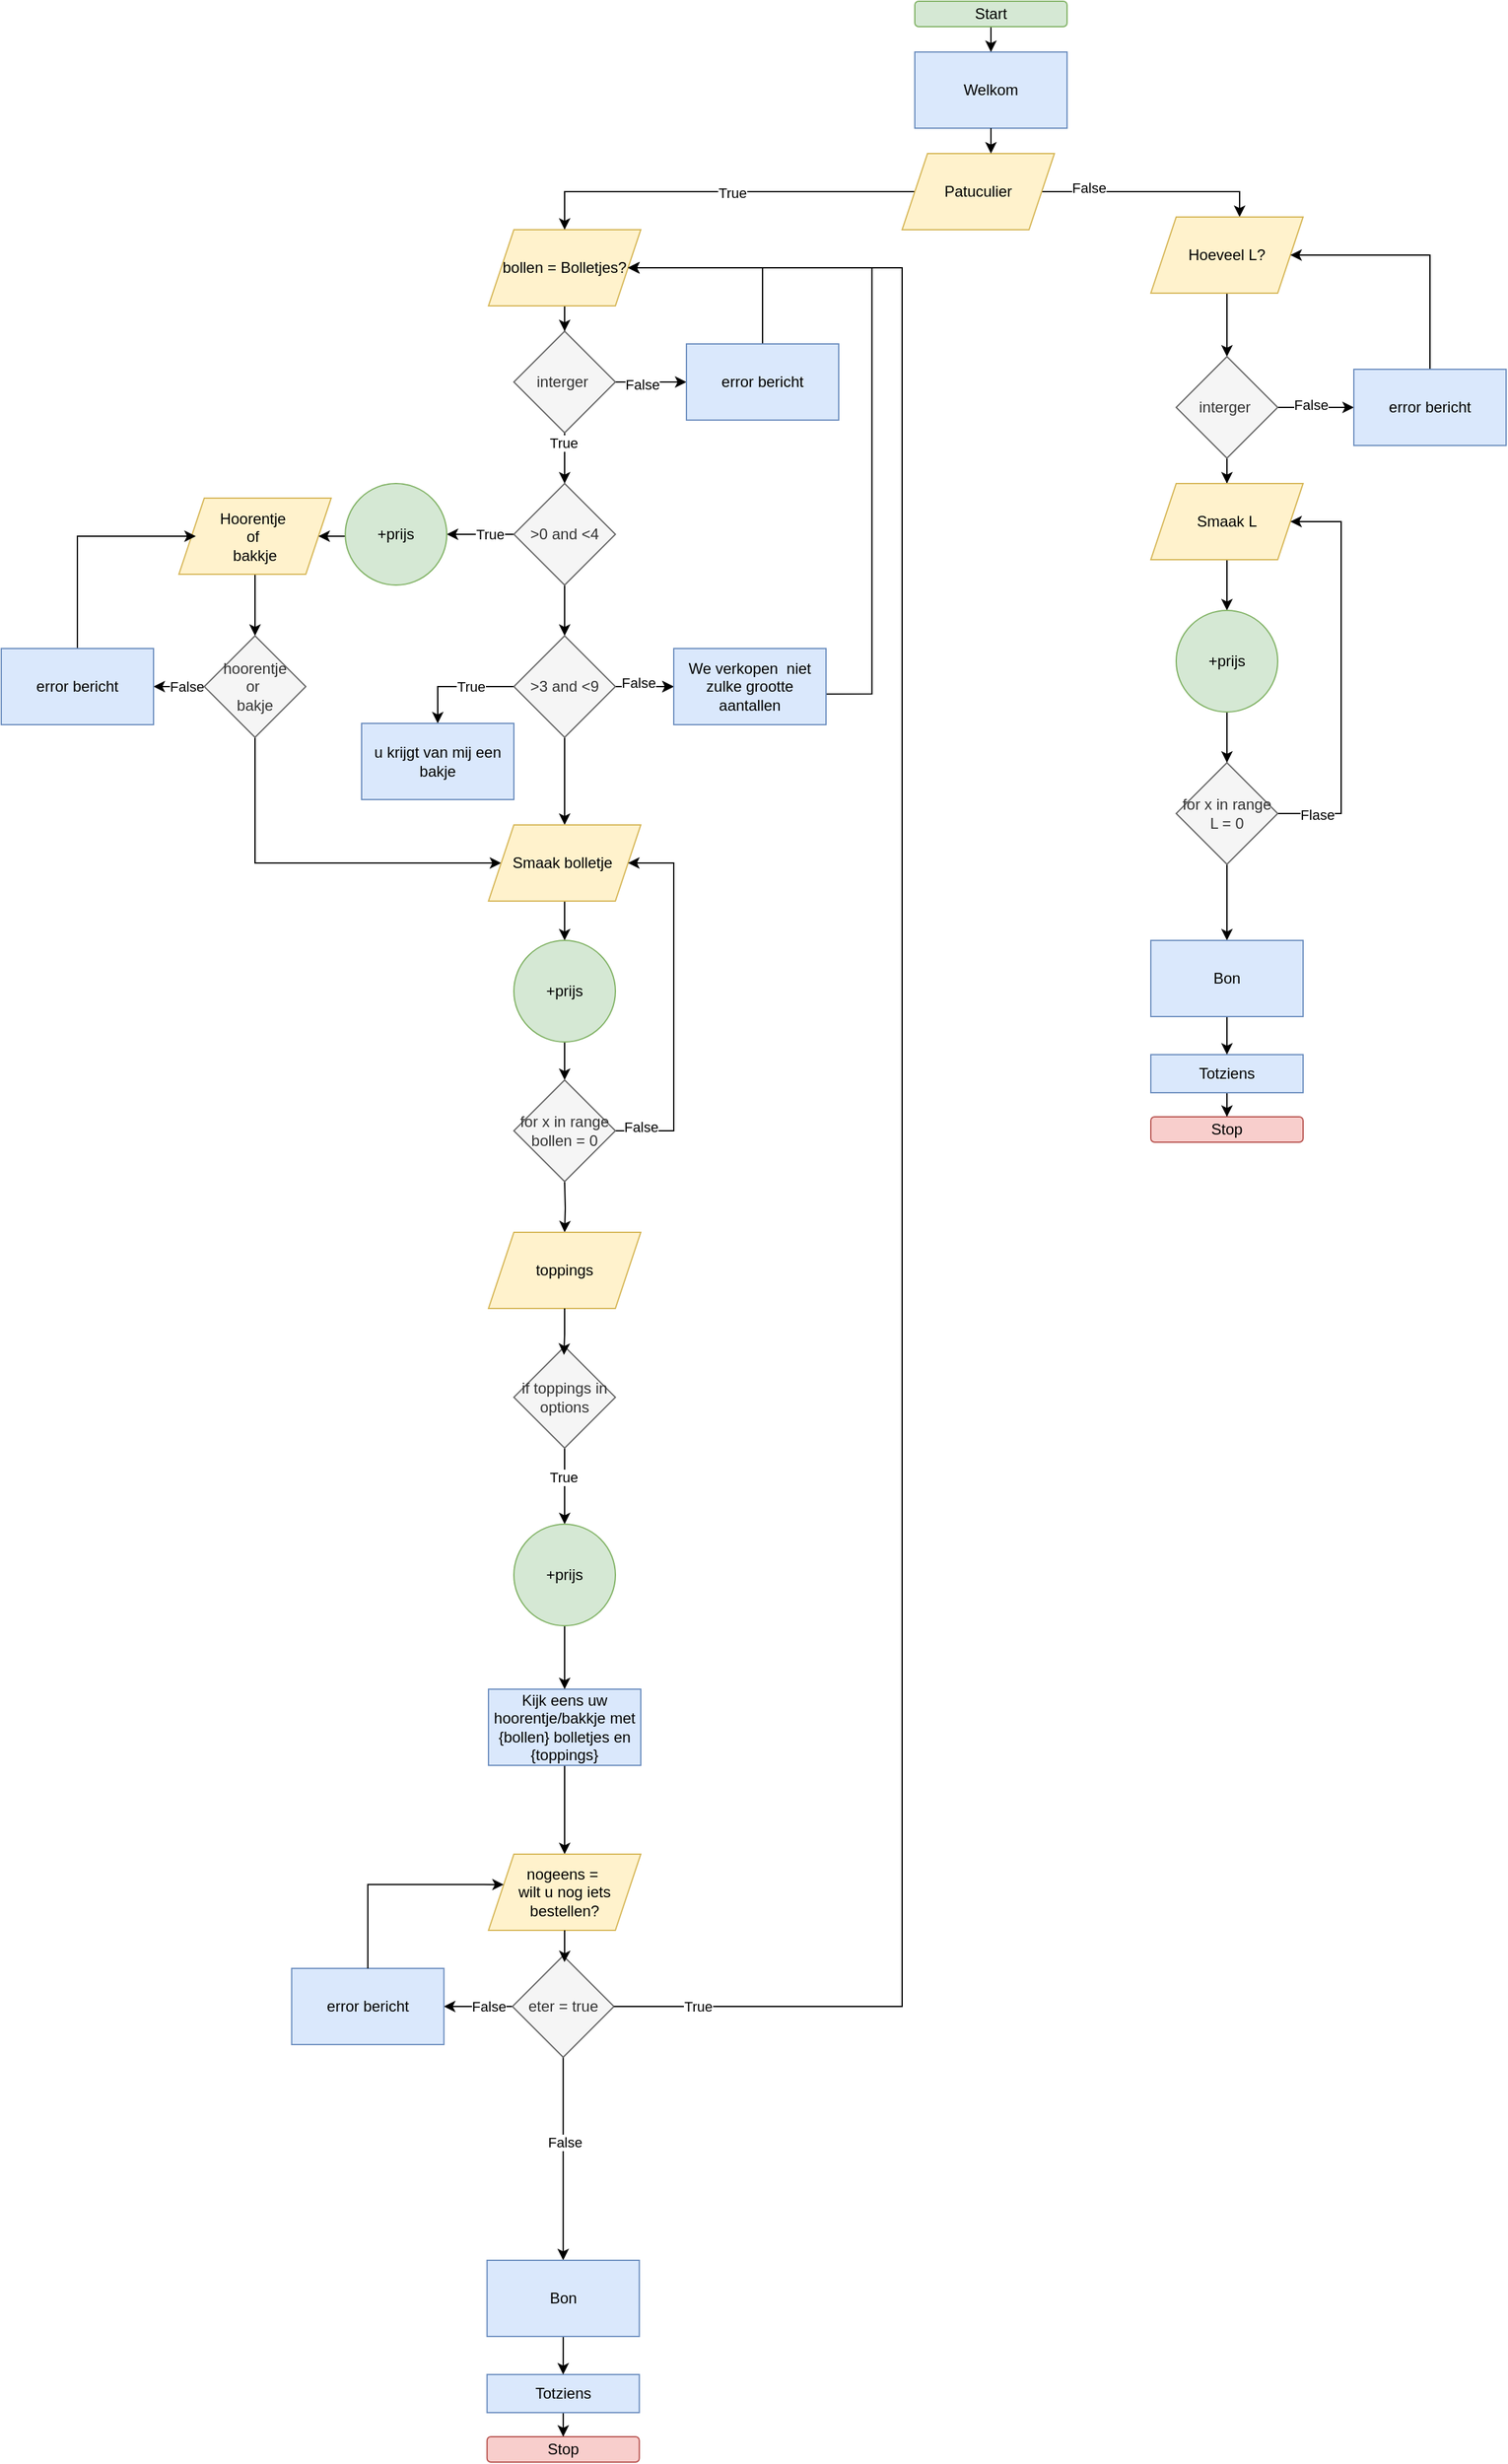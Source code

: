 <mxfile scale="1" border="0" version="27.0.5">
  <diagram name="Pagina-1" id="ektARbXqlYIVzPT9MCBw">
    <mxGraphModel dx="3674" dy="2929" grid="1" gridSize="10" guides="1" tooltips="1" connect="1" arrows="1" fold="1" page="1" pageScale="1" pageWidth="827" pageHeight="1169" math="0" shadow="0">
      <root>
        <mxCell id="0" />
        <mxCell id="1" parent="0" />
        <mxCell id="eo3QK__k3GWPTv8ARZlW-7" style="edgeStyle=orthogonalEdgeStyle;rounded=0;orthogonalLoop=1;jettySize=auto;html=1;entryX=0.5;entryY=0;entryDx=0;entryDy=0;" parent="1" source="eo3QK__k3GWPTv8ARZlW-1" target="eo3QK__k3GWPTv8ARZlW-3" edge="1">
          <mxGeometry relative="1" as="geometry" />
        </mxCell>
        <mxCell id="eo3QK__k3GWPTv8ARZlW-1" value="Start" style="rounded=1;whiteSpace=wrap;html=1;fillColor=#d5e8d4;strokeColor=#82b366;" parent="1" vertex="1">
          <mxGeometry x="424" y="-1120" width="120" height="20" as="geometry" />
        </mxCell>
        <mxCell id="eo3QK__k3GWPTv8ARZlW-3" value="Welkom" style="rounded=0;whiteSpace=wrap;html=1;fillColor=#dae8fc;strokeColor=#6c8ebf;" parent="1" vertex="1">
          <mxGeometry x="424" y="-1080" width="120" height="60" as="geometry" />
        </mxCell>
        <mxCell id="eo3QK__k3GWPTv8ARZlW-34" style="edgeStyle=orthogonalEdgeStyle;rounded=0;orthogonalLoop=1;jettySize=auto;html=1;entryX=0.5;entryY=0;entryDx=0;entryDy=0;" parent="1" source="eo3QK__k3GWPTv8ARZlW-4" target="eo3QK__k3GWPTv8ARZlW-35" edge="1">
          <mxGeometry relative="1" as="geometry">
            <mxPoint x="148" y="-840" as="targetPoint" />
          </mxGeometry>
        </mxCell>
        <mxCell id="eo3QK__k3GWPTv8ARZlW-4" value="bollen = Bolletjes?" style="shape=parallelogram;perimeter=parallelogramPerimeter;whiteSpace=wrap;html=1;fixedSize=1;fillColor=#fff2cc;strokeColor=#d6b656;" parent="1" vertex="1">
          <mxGeometry x="88" y="-940" width="120" height="60" as="geometry" />
        </mxCell>
        <mxCell id="eo3QK__k3GWPTv8ARZlW-45" style="edgeStyle=orthogonalEdgeStyle;rounded=0;orthogonalLoop=1;jettySize=auto;html=1;entryX=0.5;entryY=0;entryDx=0;entryDy=0;" parent="1" source="eo3QK__k3GWPTv8ARZlW-8" target="eo3QK__k3GWPTv8ARZlW-17" edge="1">
          <mxGeometry relative="1" as="geometry" />
        </mxCell>
        <mxCell id="hkf2WlqTkVyQ23t6FMIZ-10" style="edgeStyle=orthogonalEdgeStyle;rounded=0;orthogonalLoop=1;jettySize=auto;html=1;entryX=1;entryY=0.5;entryDx=0;entryDy=0;" parent="1" source="eo3QK__k3GWPTv8ARZlW-8" target="hkf2WlqTkVyQ23t6FMIZ-1" edge="1">
          <mxGeometry relative="1" as="geometry" />
        </mxCell>
        <mxCell id="hkf2WlqTkVyQ23t6FMIZ-11" value="True" style="edgeLabel;html=1;align=center;verticalAlign=middle;resizable=0;points=[];" parent="hkf2WlqTkVyQ23t6FMIZ-10" vertex="1" connectable="0">
          <mxGeometry x="-0.256" y="1" relative="1" as="geometry">
            <mxPoint y="-1" as="offset" />
          </mxGeometry>
        </mxCell>
        <mxCell id="eo3QK__k3GWPTv8ARZlW-8" value="&amp;gt;0 and &amp;lt;4" style="rhombus;whiteSpace=wrap;html=1;fillColor=#f5f5f5;fontColor=#333333;strokeColor=#666666;" parent="1" vertex="1">
          <mxGeometry x="108" y="-740" width="80" height="80" as="geometry" />
        </mxCell>
        <mxCell id="eo3QK__k3GWPTv8ARZlW-48" style="edgeStyle=orthogonalEdgeStyle;rounded=0;orthogonalLoop=1;jettySize=auto;html=1;entryX=0.5;entryY=0;entryDx=0;entryDy=0;" parent="1" source="eo3QK__k3GWPTv8ARZlW-10" target="eo3QK__k3GWPTv8ARZlW-49" edge="1">
          <mxGeometry relative="1" as="geometry">
            <mxPoint x="-96" y="-620" as="targetPoint" />
          </mxGeometry>
        </mxCell>
        <mxCell id="eo3QK__k3GWPTv8ARZlW-10" value="Hoorentje&amp;nbsp;&lt;div&gt;of&amp;nbsp;&lt;/div&gt;&lt;div&gt;bakkje&lt;/div&gt;" style="shape=parallelogram;perimeter=parallelogramPerimeter;whiteSpace=wrap;html=1;fixedSize=1;fillColor=#fff2cc;strokeColor=#d6b656;" parent="1" vertex="1">
          <mxGeometry x="-156" y="-728.5" width="120" height="60" as="geometry" />
        </mxCell>
        <mxCell id="eo3QK__k3GWPTv8ARZlW-21" style="edgeStyle=orthogonalEdgeStyle;rounded=0;orthogonalLoop=1;jettySize=auto;html=1;entryX=0;entryY=0.5;entryDx=0;entryDy=0;" parent="1" source="eo3QK__k3GWPTv8ARZlW-17" target="eo3QK__k3GWPTv8ARZlW-20" edge="1">
          <mxGeometry relative="1" as="geometry">
            <mxPoint x="244" y="-580" as="targetPoint" />
          </mxGeometry>
        </mxCell>
        <mxCell id="eo3QK__k3GWPTv8ARZlW-23" value="" style="edgeStyle=orthogonalEdgeStyle;rounded=0;orthogonalLoop=1;jettySize=auto;html=1;" parent="1" source="eo3QK__k3GWPTv8ARZlW-17" target="eo3QK__k3GWPTv8ARZlW-20" edge="1">
          <mxGeometry relative="1" as="geometry" />
        </mxCell>
        <mxCell id="eo3QK__k3GWPTv8ARZlW-24" value="False" style="edgeLabel;html=1;align=center;verticalAlign=middle;resizable=0;points=[];" parent="eo3QK__k3GWPTv8ARZlW-23" connectable="0" vertex="1">
          <mxGeometry x="-0.208" y="3" relative="1" as="geometry">
            <mxPoint as="offset" />
          </mxGeometry>
        </mxCell>
        <mxCell id="eo3QK__k3GWPTv8ARZlW-28" style="edgeStyle=orthogonalEdgeStyle;rounded=0;orthogonalLoop=1;jettySize=auto;html=1;exitX=0;exitY=0.5;exitDx=0;exitDy=0;" parent="1" source="eo3QK__k3GWPTv8ARZlW-17" target="eo3QK__k3GWPTv8ARZlW-26" edge="1">
          <mxGeometry relative="1" as="geometry" />
        </mxCell>
        <mxCell id="eo3QK__k3GWPTv8ARZlW-29" value="True" style="edgeLabel;html=1;align=center;verticalAlign=middle;resizable=0;points=[];" parent="eo3QK__k3GWPTv8ARZlW-28" connectable="0" vertex="1">
          <mxGeometry x="-0.221" relative="1" as="geometry">
            <mxPoint as="offset" />
          </mxGeometry>
        </mxCell>
        <mxCell id="58-LcB_qORdQ1s8nR_7N-4" style="edgeStyle=orthogonalEdgeStyle;rounded=0;orthogonalLoop=1;jettySize=auto;html=1;exitX=0.5;exitY=1;exitDx=0;exitDy=0;" parent="1" source="eo3QK__k3GWPTv8ARZlW-17" target="58-LcB_qORdQ1s8nR_7N-5" edge="1">
          <mxGeometry relative="1" as="geometry">
            <mxPoint x="148" y="-381" as="targetPoint" />
          </mxGeometry>
        </mxCell>
        <mxCell id="eo3QK__k3GWPTv8ARZlW-17" value="&amp;gt;3 and &amp;lt;9" style="rhombus;whiteSpace=wrap;html=1;fillColor=#f5f5f5;fontColor=#333333;strokeColor=#666666;" parent="1" vertex="1">
          <mxGeometry x="108" y="-620" width="80" height="80" as="geometry" />
        </mxCell>
        <mxCell id="eo3QK__k3GWPTv8ARZlW-47" style="edgeStyle=orthogonalEdgeStyle;rounded=0;orthogonalLoop=1;jettySize=auto;html=1;entryX=0.947;entryY=0.403;entryDx=0;entryDy=0;entryPerimeter=0;" parent="1" edge="1">
          <mxGeometry relative="1" as="geometry">
            <mxPoint x="197.82" y="-910" as="targetPoint" />
            <mxPoint x="350.18" y="-574.18" as="sourcePoint" />
            <Array as="points">
              <mxPoint x="390.18" y="-574.18" />
              <mxPoint x="390.18" y="-910.18" />
            </Array>
          </mxGeometry>
        </mxCell>
        <mxCell id="eo3QK__k3GWPTv8ARZlW-20" value="We verkopen&amp;nbsp; niet zulke grootte aantallen" style="rounded=0;whiteSpace=wrap;html=1;fillColor=#dae8fc;strokeColor=#6c8ebf;" parent="1" vertex="1">
          <mxGeometry x="234" y="-610" width="120" height="60" as="geometry" />
        </mxCell>
        <mxCell id="eo3QK__k3GWPTv8ARZlW-26" value="u krijgt van mij een bakje" style="rounded=0;whiteSpace=wrap;html=1;fillColor=#dae8fc;strokeColor=#6c8ebf;" parent="1" vertex="1">
          <mxGeometry x="-12" y="-551" width="120" height="60" as="geometry" />
        </mxCell>
        <mxCell id="eo3QK__k3GWPTv8ARZlW-36" style="edgeStyle=orthogonalEdgeStyle;rounded=0;orthogonalLoop=1;jettySize=auto;html=1;entryX=0.5;entryY=0;entryDx=0;entryDy=0;" parent="1" source="eo3QK__k3GWPTv8ARZlW-35" target="eo3QK__k3GWPTv8ARZlW-8" edge="1">
          <mxGeometry relative="1" as="geometry" />
        </mxCell>
        <mxCell id="eo3QK__k3GWPTv8ARZlW-37" value="True" style="edgeLabel;html=1;align=center;verticalAlign=middle;resizable=0;points=[];" parent="eo3QK__k3GWPTv8ARZlW-36" connectable="0" vertex="1">
          <mxGeometry x="-0.597" y="-1" relative="1" as="geometry">
            <mxPoint as="offset" />
          </mxGeometry>
        </mxCell>
        <mxCell id="eo3QK__k3GWPTv8ARZlW-42" style="edgeStyle=orthogonalEdgeStyle;rounded=0;orthogonalLoop=1;jettySize=auto;html=1;" parent="1" source="eo3QK__k3GWPTv8ARZlW-35" target="eo3QK__k3GWPTv8ARZlW-41" edge="1">
          <mxGeometry relative="1" as="geometry" />
        </mxCell>
        <mxCell id="eo3QK__k3GWPTv8ARZlW-43" value="False" style="edgeLabel;html=1;align=center;verticalAlign=middle;resizable=0;points=[];" parent="eo3QK__k3GWPTv8ARZlW-42" connectable="0" vertex="1">
          <mxGeometry x="-0.276" y="-2" relative="1" as="geometry">
            <mxPoint as="offset" />
          </mxGeometry>
        </mxCell>
        <mxCell id="eo3QK__k3GWPTv8ARZlW-35" value="interger&amp;nbsp;" style="rhombus;whiteSpace=wrap;html=1;fillColor=#f5f5f5;fontColor=#333333;strokeColor=#666666;" parent="1" vertex="1">
          <mxGeometry x="108" y="-860" width="80" height="80" as="geometry" />
        </mxCell>
        <mxCell id="eo3QK__k3GWPTv8ARZlW-44" style="edgeStyle=orthogonalEdgeStyle;rounded=0;orthogonalLoop=1;jettySize=auto;html=1;entryX=1;entryY=0.5;entryDx=0;entryDy=0;" parent="1" source="eo3QK__k3GWPTv8ARZlW-41" target="eo3QK__k3GWPTv8ARZlW-4" edge="1">
          <mxGeometry relative="1" as="geometry">
            <mxPoint x="304" y="-930" as="targetPoint" />
            <Array as="points">
              <mxPoint x="304" y="-910" />
            </Array>
          </mxGeometry>
        </mxCell>
        <mxCell id="eo3QK__k3GWPTv8ARZlW-41" value="error bericht" style="rounded=0;whiteSpace=wrap;html=1;fillColor=#dae8fc;strokeColor=#6c8ebf;" parent="1" vertex="1">
          <mxGeometry x="244" y="-850" width="120" height="60" as="geometry" />
        </mxCell>
        <mxCell id="eo3QK__k3GWPTv8ARZlW-51" style="edgeStyle=orthogonalEdgeStyle;rounded=0;orthogonalLoop=1;jettySize=auto;html=1;entryX=1;entryY=0.5;entryDx=0;entryDy=0;" parent="1" source="eo3QK__k3GWPTv8ARZlW-49" target="eo3QK__k3GWPTv8ARZlW-54" edge="1">
          <mxGeometry relative="1" as="geometry">
            <mxPoint x="-196.0" y="-580" as="targetPoint" />
          </mxGeometry>
        </mxCell>
        <mxCell id="eo3QK__k3GWPTv8ARZlW-52" value="False" style="edgeLabel;html=1;align=center;verticalAlign=middle;resizable=0;points=[];" parent="eo3QK__k3GWPTv8ARZlW-51" connectable="0" vertex="1">
          <mxGeometry x="-0.287" relative="1" as="geometry">
            <mxPoint as="offset" />
          </mxGeometry>
        </mxCell>
        <mxCell id="JJcytikTWfmpidPHEPny-15" style="edgeStyle=orthogonalEdgeStyle;rounded=0;orthogonalLoop=1;jettySize=auto;html=1;entryX=0;entryY=0.5;entryDx=0;entryDy=0;" parent="1" source="eo3QK__k3GWPTv8ARZlW-49" target="58-LcB_qORdQ1s8nR_7N-5" edge="1">
          <mxGeometry relative="1" as="geometry">
            <Array as="points">
              <mxPoint x="-96" y="-441" />
            </Array>
          </mxGeometry>
        </mxCell>
        <mxCell id="eo3QK__k3GWPTv8ARZlW-49" value="hoorentje&lt;div&gt;or&amp;nbsp;&lt;/div&gt;&lt;div&gt;bakje&lt;/div&gt;" style="rhombus;whiteSpace=wrap;html=1;fillColor=#f5f5f5;fontColor=#333333;strokeColor=#666666;" parent="1" vertex="1">
          <mxGeometry x="-136" y="-620" width="80" height="80" as="geometry" />
        </mxCell>
        <mxCell id="hkf2WlqTkVyQ23t6FMIZ-13" style="edgeStyle=orthogonalEdgeStyle;rounded=0;orthogonalLoop=1;jettySize=auto;html=1;exitX=0.5;exitY=0;exitDx=0;exitDy=0;" parent="1" source="eo3QK__k3GWPTv8ARZlW-54" edge="1">
          <mxGeometry relative="1" as="geometry">
            <Array as="points">
              <mxPoint x="-236" y="-698" />
            </Array>
            <mxPoint x="-256" y="-600" as="sourcePoint" />
            <mxPoint x="-142.667" y="-698.5" as="targetPoint" />
          </mxGeometry>
        </mxCell>
        <mxCell id="eo3QK__k3GWPTv8ARZlW-54" value="error bericht" style="rounded=0;whiteSpace=wrap;html=1;fillColor=#dae8fc;strokeColor=#6c8ebf;" parent="1" vertex="1">
          <mxGeometry x="-296" y="-610" width="120" height="60" as="geometry" />
        </mxCell>
        <mxCell id="eo3QK__k3GWPTv8ARZlW-69" style="edgeStyle=orthogonalEdgeStyle;rounded=0;orthogonalLoop=1;jettySize=auto;html=1;entryX=0.5;entryY=0;entryDx=0;entryDy=0;" parent="1" source="eo3QK__k3GWPTv8ARZlW-63" target="eo3QK__k3GWPTv8ARZlW-68" edge="1">
          <mxGeometry relative="1" as="geometry">
            <mxPoint x="146.86" y="190" as="targetPoint" />
          </mxGeometry>
        </mxCell>
        <mxCell id="eo3QK__k3GWPTv8ARZlW-63" value="Kijk eens uw hoorentje/bakkje met {bollen} bolletjes en {toppings}" style="rounded=0;whiteSpace=wrap;html=1;fillColor=#dae8fc;strokeColor=#6c8ebf;" parent="1" vertex="1">
          <mxGeometry x="88" y="210" width="120" height="60" as="geometry" />
        </mxCell>
        <mxCell id="eo3QK__k3GWPTv8ARZlW-68" value="nogeens =&amp;nbsp;&lt;div&gt;wilt u nog iets bestellen?&lt;/div&gt;" style="shape=parallelogram;perimeter=parallelogramPerimeter;whiteSpace=wrap;html=1;fixedSize=1;fillColor=#fff2cc;strokeColor=#d6b656;" parent="1" vertex="1">
          <mxGeometry x="88" y="340" width="120" height="60" as="geometry" />
        </mxCell>
        <mxCell id="eo3QK__k3GWPTv8ARZlW-72" style="edgeStyle=orthogonalEdgeStyle;rounded=0;orthogonalLoop=1;jettySize=auto;html=1;entryX=1;entryY=0.5;entryDx=0;entryDy=0;" parent="1" source="eo3QK__k3GWPTv8ARZlW-70" target="eo3QK__k3GWPTv8ARZlW-73" edge="1">
          <mxGeometry relative="1" as="geometry">
            <mxPoint x="42.86" y="460" as="targetPoint" />
          </mxGeometry>
        </mxCell>
        <mxCell id="eo3QK__k3GWPTv8ARZlW-74" value="False" style="edgeLabel;html=1;align=center;verticalAlign=middle;resizable=0;points=[];" parent="eo3QK__k3GWPTv8ARZlW-72" connectable="0" vertex="1">
          <mxGeometry x="0.096" y="1" relative="1" as="geometry">
            <mxPoint x="10" y="-1" as="offset" />
          </mxGeometry>
        </mxCell>
        <mxCell id="eo3QK__k3GWPTv8ARZlW-76" style="edgeStyle=orthogonalEdgeStyle;rounded=0;orthogonalLoop=1;jettySize=auto;html=1;entryX=0.5;entryY=0;entryDx=0;entryDy=0;" parent="1" source="eo3QK__k3GWPTv8ARZlW-70" target="hkf2WlqTkVyQ23t6FMIZ-16" edge="1">
          <mxGeometry relative="1" as="geometry">
            <mxPoint x="146.86" y="540" as="targetPoint" />
            <Array as="points" />
          </mxGeometry>
        </mxCell>
        <mxCell id="eo3QK__k3GWPTv8ARZlW-77" value="False" style="edgeLabel;html=1;align=center;verticalAlign=middle;resizable=0;points=[];" parent="eo3QK__k3GWPTv8ARZlW-76" connectable="0" vertex="1">
          <mxGeometry x="-0.163" y="1" relative="1" as="geometry">
            <mxPoint as="offset" />
          </mxGeometry>
        </mxCell>
        <mxCell id="eo3QK__k3GWPTv8ARZlW-70" value="eter = true" style="rhombus;whiteSpace=wrap;html=1;fillColor=#f5f5f5;fontColor=#333333;strokeColor=#666666;" parent="1" vertex="1">
          <mxGeometry x="106.86" y="420" width="80" height="80" as="geometry" />
        </mxCell>
        <mxCell id="eo3QK__k3GWPTv8ARZlW-71" style="edgeStyle=orthogonalEdgeStyle;rounded=0;orthogonalLoop=1;jettySize=auto;html=1;entryX=0.513;entryY=0.063;entryDx=0;entryDy=0;entryPerimeter=0;" parent="1" source="eo3QK__k3GWPTv8ARZlW-68" target="eo3QK__k3GWPTv8ARZlW-70" edge="1">
          <mxGeometry relative="1" as="geometry" />
        </mxCell>
        <mxCell id="eo3QK__k3GWPTv8ARZlW-73" value="error bericht" style="rounded=0;whiteSpace=wrap;html=1;fillColor=#dae8fc;strokeColor=#6c8ebf;" parent="1" vertex="1">
          <mxGeometry x="-67.14" y="430" width="120" height="60" as="geometry" />
        </mxCell>
        <mxCell id="eo3QK__k3GWPTv8ARZlW-75" style="edgeStyle=orthogonalEdgeStyle;rounded=0;orthogonalLoop=1;jettySize=auto;html=1;entryX=0.1;entryY=0.399;entryDx=0;entryDy=0;entryPerimeter=0;" parent="1" source="eo3QK__k3GWPTv8ARZlW-73" target="eo3QK__k3GWPTv8ARZlW-68" edge="1">
          <mxGeometry relative="1" as="geometry">
            <Array as="points">
              <mxPoint x="-7.14" y="364" />
            </Array>
          </mxGeometry>
        </mxCell>
        <mxCell id="eo3QK__k3GWPTv8ARZlW-87" style="edgeStyle=orthogonalEdgeStyle;rounded=0;orthogonalLoop=1;jettySize=auto;html=1;entryX=1;entryY=0.5;entryDx=0;entryDy=0;exitX=1;exitY=0.5;exitDx=0;exitDy=0;" parent="1" source="eo3QK__k3GWPTv8ARZlW-70" target="eo3QK__k3GWPTv8ARZlW-4" edge="1">
          <mxGeometry relative="1" as="geometry">
            <mxPoint x="454" y="-921" as="targetPoint" />
            <Array as="points">
              <mxPoint x="414" y="460" />
              <mxPoint x="414" y="-910" />
            </Array>
            <mxPoint x="186.86" y="580" as="sourcePoint" />
          </mxGeometry>
        </mxCell>
        <mxCell id="eo3QK__k3GWPTv8ARZlW-88" value="True" style="edgeLabel;html=1;align=center;verticalAlign=middle;resizable=0;points=[];" parent="eo3QK__k3GWPTv8ARZlW-87" connectable="0" vertex="1">
          <mxGeometry x="-0.927" relative="1" as="geometry">
            <mxPoint as="offset" />
          </mxGeometry>
        </mxCell>
        <mxCell id="eo3QK__k3GWPTv8ARZlW-86" style="edgeStyle=orthogonalEdgeStyle;rounded=0;orthogonalLoop=1;jettySize=auto;html=1;" parent="1" source="eo3QK__k3GWPTv8ARZlW-83" target="eo3QK__k3GWPTv8ARZlW-85" edge="1">
          <mxGeometry relative="1" as="geometry" />
        </mxCell>
        <mxCell id="eo3QK__k3GWPTv8ARZlW-83" value="Totziens" style="rounded=0;whiteSpace=wrap;html=1;fillColor=#dae8fc;strokeColor=#6c8ebf;" parent="1" vertex="1">
          <mxGeometry x="86.86" y="750" width="120" height="30" as="geometry" />
        </mxCell>
        <mxCell id="eo3QK__k3GWPTv8ARZlW-85" value="Stop" style="rounded=1;whiteSpace=wrap;html=1;fillColor=#f8cecc;strokeColor=#b85450;" parent="1" vertex="1">
          <mxGeometry x="86.86" y="799" width="120" height="20" as="geometry" />
        </mxCell>
        <mxCell id="hkf2WlqTkVyQ23t6FMIZ-12" style="edgeStyle=orthogonalEdgeStyle;rounded=0;orthogonalLoop=1;jettySize=auto;html=1;entryX=1;entryY=0.5;entryDx=0;entryDy=0;" parent="1" target="eo3QK__k3GWPTv8ARZlW-10" edge="1">
          <mxGeometry relative="1" as="geometry">
            <mxPoint x="25.123" y="-698.5" as="sourcePoint" />
            <Array as="points">
              <mxPoint x="24" y="-698.5" />
              <mxPoint x="24" y="-698.5" />
            </Array>
          </mxGeometry>
        </mxCell>
        <mxCell id="hkf2WlqTkVyQ23t6FMIZ-1" value="+prijs" style="ellipse;whiteSpace=wrap;html=1;aspect=fixed;fillColor=#d5e8d4;strokeColor=#82b366;" parent="1" vertex="1">
          <mxGeometry x="-24.89" y="-740" width="80" height="80" as="geometry" />
        </mxCell>
        <mxCell id="hkf2WlqTkVyQ23t6FMIZ-17" style="edgeStyle=orthogonalEdgeStyle;rounded=0;orthogonalLoop=1;jettySize=auto;html=1;entryX=0.5;entryY=0;entryDx=0;entryDy=0;" parent="1" source="hkf2WlqTkVyQ23t6FMIZ-16" target="eo3QK__k3GWPTv8ARZlW-83" edge="1">
          <mxGeometry relative="1" as="geometry" />
        </mxCell>
        <mxCell id="hkf2WlqTkVyQ23t6FMIZ-16" value="Bon" style="rounded=0;whiteSpace=wrap;html=1;fillColor=#dae8fc;strokeColor=#6c8ebf;" parent="1" vertex="1">
          <mxGeometry x="86.86" y="660" width="120" height="60" as="geometry" />
        </mxCell>
        <mxCell id="JJcytikTWfmpidPHEPny-4" style="edgeStyle=orthogonalEdgeStyle;rounded=0;orthogonalLoop=1;jettySize=auto;html=1;entryX=0.5;entryY=0;entryDx=0;entryDy=0;" parent="1" target="JJcytikTWfmpidPHEPny-1" edge="1">
          <mxGeometry relative="1" as="geometry">
            <mxPoint x="148" y="-190" as="sourcePoint" />
          </mxGeometry>
        </mxCell>
        <mxCell id="58-LcB_qORdQ1s8nR_7N-6" style="edgeStyle=orthogonalEdgeStyle;rounded=0;orthogonalLoop=1;jettySize=auto;html=1;entryX=0.5;entryY=0;entryDx=0;entryDy=0;" parent="1" source="58-LcB_qORdQ1s8nR_7N-5" target="lQedMcm8ZQuYUsFCbxCz-6" edge="1">
          <mxGeometry relative="1" as="geometry">
            <mxPoint x="148" y="-371" as="targetPoint" />
          </mxGeometry>
        </mxCell>
        <mxCell id="58-LcB_qORdQ1s8nR_7N-5" value="Smaak bolletje&amp;nbsp;" style="shape=parallelogram;perimeter=parallelogramPerimeter;whiteSpace=wrap;html=1;fixedSize=1;fillColor=#fff2cc;strokeColor=#d6b656;" parent="1" vertex="1">
          <mxGeometry x="88" y="-471" width="120" height="60" as="geometry" />
        </mxCell>
        <mxCell id="58-LcB_qORdQ1s8nR_7N-12" style="edgeStyle=orthogonalEdgeStyle;rounded=0;orthogonalLoop=1;jettySize=auto;html=1;exitX=1;exitY=0.5;exitDx=0;exitDy=0;entryX=1;entryY=0.5;entryDx=0;entryDy=0;" parent="1" source="lQedMcm8ZQuYUsFCbxCz-7" target="58-LcB_qORdQ1s8nR_7N-5" edge="1">
          <mxGeometry relative="1" as="geometry">
            <Array as="points">
              <mxPoint x="234" y="-230" />
              <mxPoint x="234" y="-441" />
            </Array>
            <mxPoint x="188" y="-331" as="sourcePoint" />
          </mxGeometry>
        </mxCell>
        <mxCell id="58-LcB_qORdQ1s8nR_7N-13" value="False" style="edgeLabel;html=1;align=center;verticalAlign=middle;resizable=0;points=[];" parent="58-LcB_qORdQ1s8nR_7N-12" vertex="1" connectable="0">
          <mxGeometry x="-0.541" y="1" relative="1" as="geometry">
            <mxPoint x="-25" y="18" as="offset" />
          </mxGeometry>
        </mxCell>
        <mxCell id="JJcytikTWfmpidPHEPny-1" value="toppings" style="shape=parallelogram;perimeter=parallelogramPerimeter;whiteSpace=wrap;html=1;fixedSize=1;fillColor=#fff2cc;strokeColor=#d6b656;" parent="1" vertex="1">
          <mxGeometry x="88" y="-150" width="120" height="60" as="geometry" />
        </mxCell>
        <mxCell id="JJcytikTWfmpidPHEPny-12" style="edgeStyle=orthogonalEdgeStyle;rounded=0;orthogonalLoop=1;jettySize=auto;html=1;" parent="1" source="JJcytikTWfmpidPHEPny-5" target="JJcytikTWfmpidPHEPny-10" edge="1">
          <mxGeometry relative="1" as="geometry" />
        </mxCell>
        <mxCell id="JJcytikTWfmpidPHEPny-13" value="True" style="edgeLabel;html=1;align=center;verticalAlign=middle;resizable=0;points=[];" parent="JJcytikTWfmpidPHEPny-12" vertex="1" connectable="0">
          <mxGeometry x="-0.254" y="-1" relative="1" as="geometry">
            <mxPoint as="offset" />
          </mxGeometry>
        </mxCell>
        <mxCell id="JJcytikTWfmpidPHEPny-5" value="if toppings in options" style="rhombus;whiteSpace=wrap;html=1;fillColor=#f5f5f5;fontColor=#333333;strokeColor=#666666;" parent="1" vertex="1">
          <mxGeometry x="108" y="-60" width="80" height="80" as="geometry" />
        </mxCell>
        <mxCell id="JJcytikTWfmpidPHEPny-6" style="edgeStyle=orthogonalEdgeStyle;rounded=0;orthogonalLoop=1;jettySize=auto;html=1;entryX=0.493;entryY=0.082;entryDx=0;entryDy=0;entryPerimeter=0;" parent="1" source="JJcytikTWfmpidPHEPny-1" target="JJcytikTWfmpidPHEPny-5" edge="1">
          <mxGeometry relative="1" as="geometry" />
        </mxCell>
        <mxCell id="JJcytikTWfmpidPHEPny-16" style="edgeStyle=orthogonalEdgeStyle;rounded=0;orthogonalLoop=1;jettySize=auto;html=1;" parent="1" source="JJcytikTWfmpidPHEPny-10" target="eo3QK__k3GWPTv8ARZlW-63" edge="1">
          <mxGeometry relative="1" as="geometry" />
        </mxCell>
        <mxCell id="JJcytikTWfmpidPHEPny-10" value="+prijs" style="ellipse;whiteSpace=wrap;html=1;aspect=fixed;fillColor=#d5e8d4;strokeColor=#82b366;" parent="1" vertex="1">
          <mxGeometry x="108" y="80" width="80" height="80" as="geometry" />
        </mxCell>
        <mxCell id="PdqRs3nT1rvyfgRrrJuE-3" style="edgeStyle=orthogonalEdgeStyle;rounded=0;orthogonalLoop=1;jettySize=auto;html=1;entryX=0.5;entryY=0;entryDx=0;entryDy=0;" parent="1" source="PdqRs3nT1rvyfgRrrJuE-1" target="eo3QK__k3GWPTv8ARZlW-4" edge="1">
          <mxGeometry relative="1" as="geometry">
            <mxPoint x="270" y="-970" as="targetPoint" />
          </mxGeometry>
        </mxCell>
        <mxCell id="PdqRs3nT1rvyfgRrrJuE-4" value="True" style="edgeLabel;html=1;align=center;verticalAlign=middle;resizable=0;points=[];" parent="PdqRs3nT1rvyfgRrrJuE-3" vertex="1" connectable="0">
          <mxGeometry x="-0.056" y="1" relative="1" as="geometry">
            <mxPoint as="offset" />
          </mxGeometry>
        </mxCell>
        <mxCell id="PdqRs3nT1rvyfgRrrJuE-26" style="edgeStyle=orthogonalEdgeStyle;rounded=0;orthogonalLoop=1;jettySize=auto;html=1;entryX=0.583;entryY=0;entryDx=0;entryDy=0;entryPerimeter=0;" parent="1" source="PdqRs3nT1rvyfgRrrJuE-1" target="PdqRs3nT1rvyfgRrrJuE-15" edge="1">
          <mxGeometry relative="1" as="geometry">
            <mxPoint x="690" y="-900" as="targetPoint" />
          </mxGeometry>
        </mxCell>
        <mxCell id="PdqRs3nT1rvyfgRrrJuE-27" value="False" style="edgeLabel;html=1;align=center;verticalAlign=middle;resizable=0;points=[];" parent="PdqRs3nT1rvyfgRrrJuE-26" vertex="1" connectable="0">
          <mxGeometry x="-0.584" y="3" relative="1" as="geometry">
            <mxPoint as="offset" />
          </mxGeometry>
        </mxCell>
        <mxCell id="PdqRs3nT1rvyfgRrrJuE-1" value="Patuculier" style="shape=parallelogram;perimeter=parallelogramPerimeter;whiteSpace=wrap;html=1;fixedSize=1;fillColor=#fff2cc;strokeColor=#d6b656;" parent="1" vertex="1">
          <mxGeometry x="414" y="-1000" width="120" height="60" as="geometry" />
        </mxCell>
        <mxCell id="PdqRs3nT1rvyfgRrrJuE-2" style="edgeStyle=orthogonalEdgeStyle;rounded=0;orthogonalLoop=1;jettySize=auto;html=1;entryX=0.577;entryY=-0.013;entryDx=0;entryDy=0;entryPerimeter=0;" parent="1" source="eo3QK__k3GWPTv8ARZlW-3" target="PdqRs3nT1rvyfgRrrJuE-1" edge="1">
          <mxGeometry relative="1" as="geometry" />
        </mxCell>
        <mxCell id="PdqRs3nT1rvyfgRrrJuE-24" style="edgeStyle=orthogonalEdgeStyle;rounded=0;orthogonalLoop=1;jettySize=auto;html=1;entryX=0.5;entryY=0;entryDx=0;entryDy=0;" parent="1" source="PdqRs3nT1rvyfgRrrJuE-15" target="PdqRs3nT1rvyfgRrrJuE-21" edge="1">
          <mxGeometry relative="1" as="geometry">
            <mxPoint x="670" y="-840" as="targetPoint" />
          </mxGeometry>
        </mxCell>
        <mxCell id="PdqRs3nT1rvyfgRrrJuE-15" value="Hoeveel L?" style="shape=parallelogram;perimeter=parallelogramPerimeter;whiteSpace=wrap;html=1;fixedSize=1;fillColor=#fff2cc;strokeColor=#d6b656;" parent="1" vertex="1">
          <mxGeometry x="610" y="-950" width="120" height="60" as="geometry" />
        </mxCell>
        <mxCell id="PdqRs3nT1rvyfgRrrJuE-18" style="edgeStyle=orthogonalEdgeStyle;rounded=0;orthogonalLoop=1;jettySize=auto;html=1;exitX=1;exitY=0.5;exitDx=0;exitDy=0;entryX=0;entryY=0.5;entryDx=0;entryDy=0;" parent="1" source="PdqRs3nT1rvyfgRrrJuE-21" target="PdqRs3nT1rvyfgRrrJuE-22" edge="1">
          <mxGeometry relative="1" as="geometry" />
        </mxCell>
        <mxCell id="PdqRs3nT1rvyfgRrrJuE-19" value="False" style="edgeLabel;html=1;align=center;verticalAlign=middle;resizable=0;points=[];" parent="PdqRs3nT1rvyfgRrrJuE-18" vertex="1" connectable="0">
          <mxGeometry x="-0.13" y="2" relative="1" as="geometry">
            <mxPoint as="offset" />
          </mxGeometry>
        </mxCell>
        <mxCell id="PdqRs3nT1rvyfgRrrJuE-20" style="edgeStyle=orthogonalEdgeStyle;rounded=0;orthogonalLoop=1;jettySize=auto;html=1;entryX=0.5;entryY=0;entryDx=0;entryDy=0;" parent="1" source="PdqRs3nT1rvyfgRrrJuE-21" edge="1" target="lQedMcm8ZQuYUsFCbxCz-1">
          <mxGeometry relative="1" as="geometry">
            <mxPoint x="670" y="-740" as="targetPoint" />
          </mxGeometry>
        </mxCell>
        <mxCell id="PdqRs3nT1rvyfgRrrJuE-21" value="interger&amp;nbsp;" style="rhombus;whiteSpace=wrap;html=1;fillColor=#f5f5f5;fontColor=#333333;strokeColor=#666666;" parent="1" vertex="1">
          <mxGeometry x="630" y="-840" width="80" height="80" as="geometry" />
        </mxCell>
        <mxCell id="PdqRs3nT1rvyfgRrrJuE-25" style="edgeStyle=orthogonalEdgeStyle;rounded=0;orthogonalLoop=1;jettySize=auto;html=1;entryX=1;entryY=0.5;entryDx=0;entryDy=0;" parent="1" source="PdqRs3nT1rvyfgRrrJuE-22" target="PdqRs3nT1rvyfgRrrJuE-15" edge="1">
          <mxGeometry relative="1" as="geometry">
            <Array as="points">
              <mxPoint x="830" y="-920" />
            </Array>
          </mxGeometry>
        </mxCell>
        <mxCell id="PdqRs3nT1rvyfgRrrJuE-22" value="error bericht" style="rounded=0;whiteSpace=wrap;html=1;fillColor=#dae8fc;strokeColor=#6c8ebf;" parent="1" vertex="1">
          <mxGeometry x="770" y="-830" width="120" height="60" as="geometry" />
        </mxCell>
        <mxCell id="lQedMcm8ZQuYUsFCbxCz-14" style="edgeStyle=orthogonalEdgeStyle;rounded=0;orthogonalLoop=1;jettySize=auto;html=1;" edge="1" parent="1" source="lQedMcm8ZQuYUsFCbxCz-1" target="lQedMcm8ZQuYUsFCbxCz-12">
          <mxGeometry relative="1" as="geometry" />
        </mxCell>
        <mxCell id="lQedMcm8ZQuYUsFCbxCz-1" value="Smaak L" style="shape=parallelogram;perimeter=parallelogramPerimeter;whiteSpace=wrap;html=1;fixedSize=1;fillColor=#fff2cc;strokeColor=#d6b656;" vertex="1" parent="1">
          <mxGeometry x="610" y="-740" width="120" height="60" as="geometry" />
        </mxCell>
        <mxCell id="lQedMcm8ZQuYUsFCbxCz-4" style="edgeStyle=orthogonalEdgeStyle;rounded=0;orthogonalLoop=1;jettySize=auto;html=1;entryX=1;entryY=0.5;entryDx=0;entryDy=0;exitX=1;exitY=0.5;exitDx=0;exitDy=0;" edge="1" parent="1" source="lQedMcm8ZQuYUsFCbxCz-11" target="lQedMcm8ZQuYUsFCbxCz-1">
          <mxGeometry relative="1" as="geometry">
            <mxPoint x="709.971" y="-599.971" as="sourcePoint" />
            <Array as="points">
              <mxPoint x="760" y="-480" />
              <mxPoint x="760" y="-710" />
            </Array>
          </mxGeometry>
        </mxCell>
        <mxCell id="lQedMcm8ZQuYUsFCbxCz-16" value="Flase" style="edgeLabel;html=1;align=center;verticalAlign=middle;resizable=0;points=[];" vertex="1" connectable="0" parent="lQedMcm8ZQuYUsFCbxCz-4">
          <mxGeometry x="-0.809" y="-1" relative="1" as="geometry">
            <mxPoint as="offset" />
          </mxGeometry>
        </mxCell>
        <mxCell id="lQedMcm8ZQuYUsFCbxCz-9" value="" style="edgeStyle=orthogonalEdgeStyle;rounded=0;orthogonalLoop=1;jettySize=auto;html=1;" edge="1" parent="1" source="lQedMcm8ZQuYUsFCbxCz-6" target="lQedMcm8ZQuYUsFCbxCz-7">
          <mxGeometry relative="1" as="geometry" />
        </mxCell>
        <mxCell id="lQedMcm8ZQuYUsFCbxCz-6" value="+prijs" style="ellipse;whiteSpace=wrap;html=1;aspect=fixed;fillColor=#d5e8d4;strokeColor=#82b366;" vertex="1" parent="1">
          <mxGeometry x="108.0" y="-380" width="80" height="80" as="geometry" />
        </mxCell>
        <mxCell id="lQedMcm8ZQuYUsFCbxCz-7" value="for x in range bollen = 0" style="rhombus;whiteSpace=wrap;html=1;fillColor=#f5f5f5;fontColor=#333333;strokeColor=#666666;" vertex="1" parent="1">
          <mxGeometry x="108" y="-270" width="80" height="80" as="geometry" />
        </mxCell>
        <mxCell id="lQedMcm8ZQuYUsFCbxCz-22" style="edgeStyle=orthogonalEdgeStyle;rounded=0;orthogonalLoop=1;jettySize=auto;html=1;entryX=0.5;entryY=0;entryDx=0;entryDy=0;" edge="1" parent="1" source="lQedMcm8ZQuYUsFCbxCz-11" target="lQedMcm8ZQuYUsFCbxCz-21">
          <mxGeometry relative="1" as="geometry" />
        </mxCell>
        <mxCell id="lQedMcm8ZQuYUsFCbxCz-11" value="for x in range L = 0" style="rhombus;whiteSpace=wrap;html=1;fillColor=#f5f5f5;fontColor=#333333;strokeColor=#666666;" vertex="1" parent="1">
          <mxGeometry x="630" y="-520" width="80" height="80" as="geometry" />
        </mxCell>
        <mxCell id="lQedMcm8ZQuYUsFCbxCz-15" style="edgeStyle=orthogonalEdgeStyle;rounded=0;orthogonalLoop=1;jettySize=auto;html=1;" edge="1" parent="1" source="lQedMcm8ZQuYUsFCbxCz-12" target="lQedMcm8ZQuYUsFCbxCz-11">
          <mxGeometry relative="1" as="geometry" />
        </mxCell>
        <mxCell id="lQedMcm8ZQuYUsFCbxCz-12" value="+prijs" style="ellipse;whiteSpace=wrap;html=1;aspect=fixed;fillColor=#d5e8d4;strokeColor=#82b366;" vertex="1" parent="1">
          <mxGeometry x="630" y="-640" width="80" height="80" as="geometry" />
        </mxCell>
        <mxCell id="lQedMcm8ZQuYUsFCbxCz-17" style="edgeStyle=orthogonalEdgeStyle;rounded=0;orthogonalLoop=1;jettySize=auto;html=1;" edge="1" parent="1" source="lQedMcm8ZQuYUsFCbxCz-18" target="lQedMcm8ZQuYUsFCbxCz-19">
          <mxGeometry relative="1" as="geometry" />
        </mxCell>
        <mxCell id="lQedMcm8ZQuYUsFCbxCz-18" value="Totziens" style="rounded=0;whiteSpace=wrap;html=1;fillColor=#dae8fc;strokeColor=#6c8ebf;" vertex="1" parent="1">
          <mxGeometry x="610" y="-290" width="120" height="30" as="geometry" />
        </mxCell>
        <mxCell id="lQedMcm8ZQuYUsFCbxCz-19" value="Stop" style="rounded=1;whiteSpace=wrap;html=1;fillColor=#f8cecc;strokeColor=#b85450;" vertex="1" parent="1">
          <mxGeometry x="610" y="-241" width="120" height="20" as="geometry" />
        </mxCell>
        <mxCell id="lQedMcm8ZQuYUsFCbxCz-20" style="edgeStyle=orthogonalEdgeStyle;rounded=0;orthogonalLoop=1;jettySize=auto;html=1;entryX=0.5;entryY=0;entryDx=0;entryDy=0;" edge="1" parent="1" source="lQedMcm8ZQuYUsFCbxCz-21" target="lQedMcm8ZQuYUsFCbxCz-18">
          <mxGeometry relative="1" as="geometry" />
        </mxCell>
        <mxCell id="lQedMcm8ZQuYUsFCbxCz-21" value="Bon" style="rounded=0;whiteSpace=wrap;html=1;fillColor=#dae8fc;strokeColor=#6c8ebf;" vertex="1" parent="1">
          <mxGeometry x="610" y="-380" width="120" height="60" as="geometry" />
        </mxCell>
      </root>
    </mxGraphModel>
  </diagram>
</mxfile>
